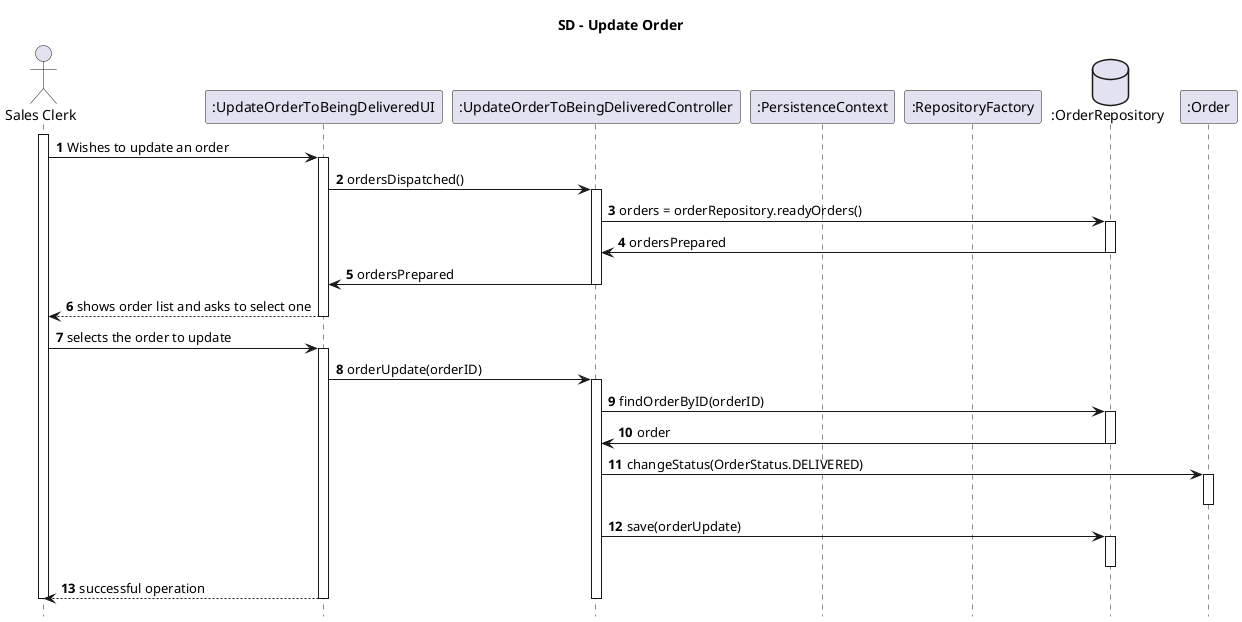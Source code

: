 @startuml
autonumber
hide footbox

title SD - Update Order

        actor "Sales Clerk" as sc
		participant ":UpdateOrderToBeingDeliveredUI" as ui
		participant ":UpdateOrderToBeingDeliveredController" as ctrl
		participant ":PersistenceContext" as pc
		participant ":RepositoryFactory" as rf
		database ":OrderRepository" as repoPC
        participant ":Order" as prod
        activate sc

        sc -> ui: Wishes to update an order
        activate ui
        		ui->ctrl:ordersDispatched()
        		activate ctrl

        		ctrl->repoPC:orders = orderRepository.readyOrders()
        		activate repoPC
        		repoPC->ctrl: ordersPrepared
        		deactivate repoPC
        		ctrl->ui: ordersPrepared
        		deactivate ctrl
        		ui --> sc :  shows order list and asks to select one
        		deactivate ui
        		sc -> ui : selects the order to update
        		activate ui
        		ui->ctrl: orderUpdate(orderID)
        		activate ctrl
        		ctrl -> repoPC: findOrderByID(orderID)
        		activate repoPC
        		repoPC->ctrl: order
        		deactivate repoPC

        		ctrl -> prod : changeStatus(OrderStatus.DELIVERED)
        		activate prod
        		deactivate prod

        		ctrl->repoPC:save(orderUpdate)
        		activate repoPC
        		deactivate repoPC
        		ui --> sc: successful operation
        		deactivate ctrl
        		deactivate ui
        		deactivate sc




@enduml